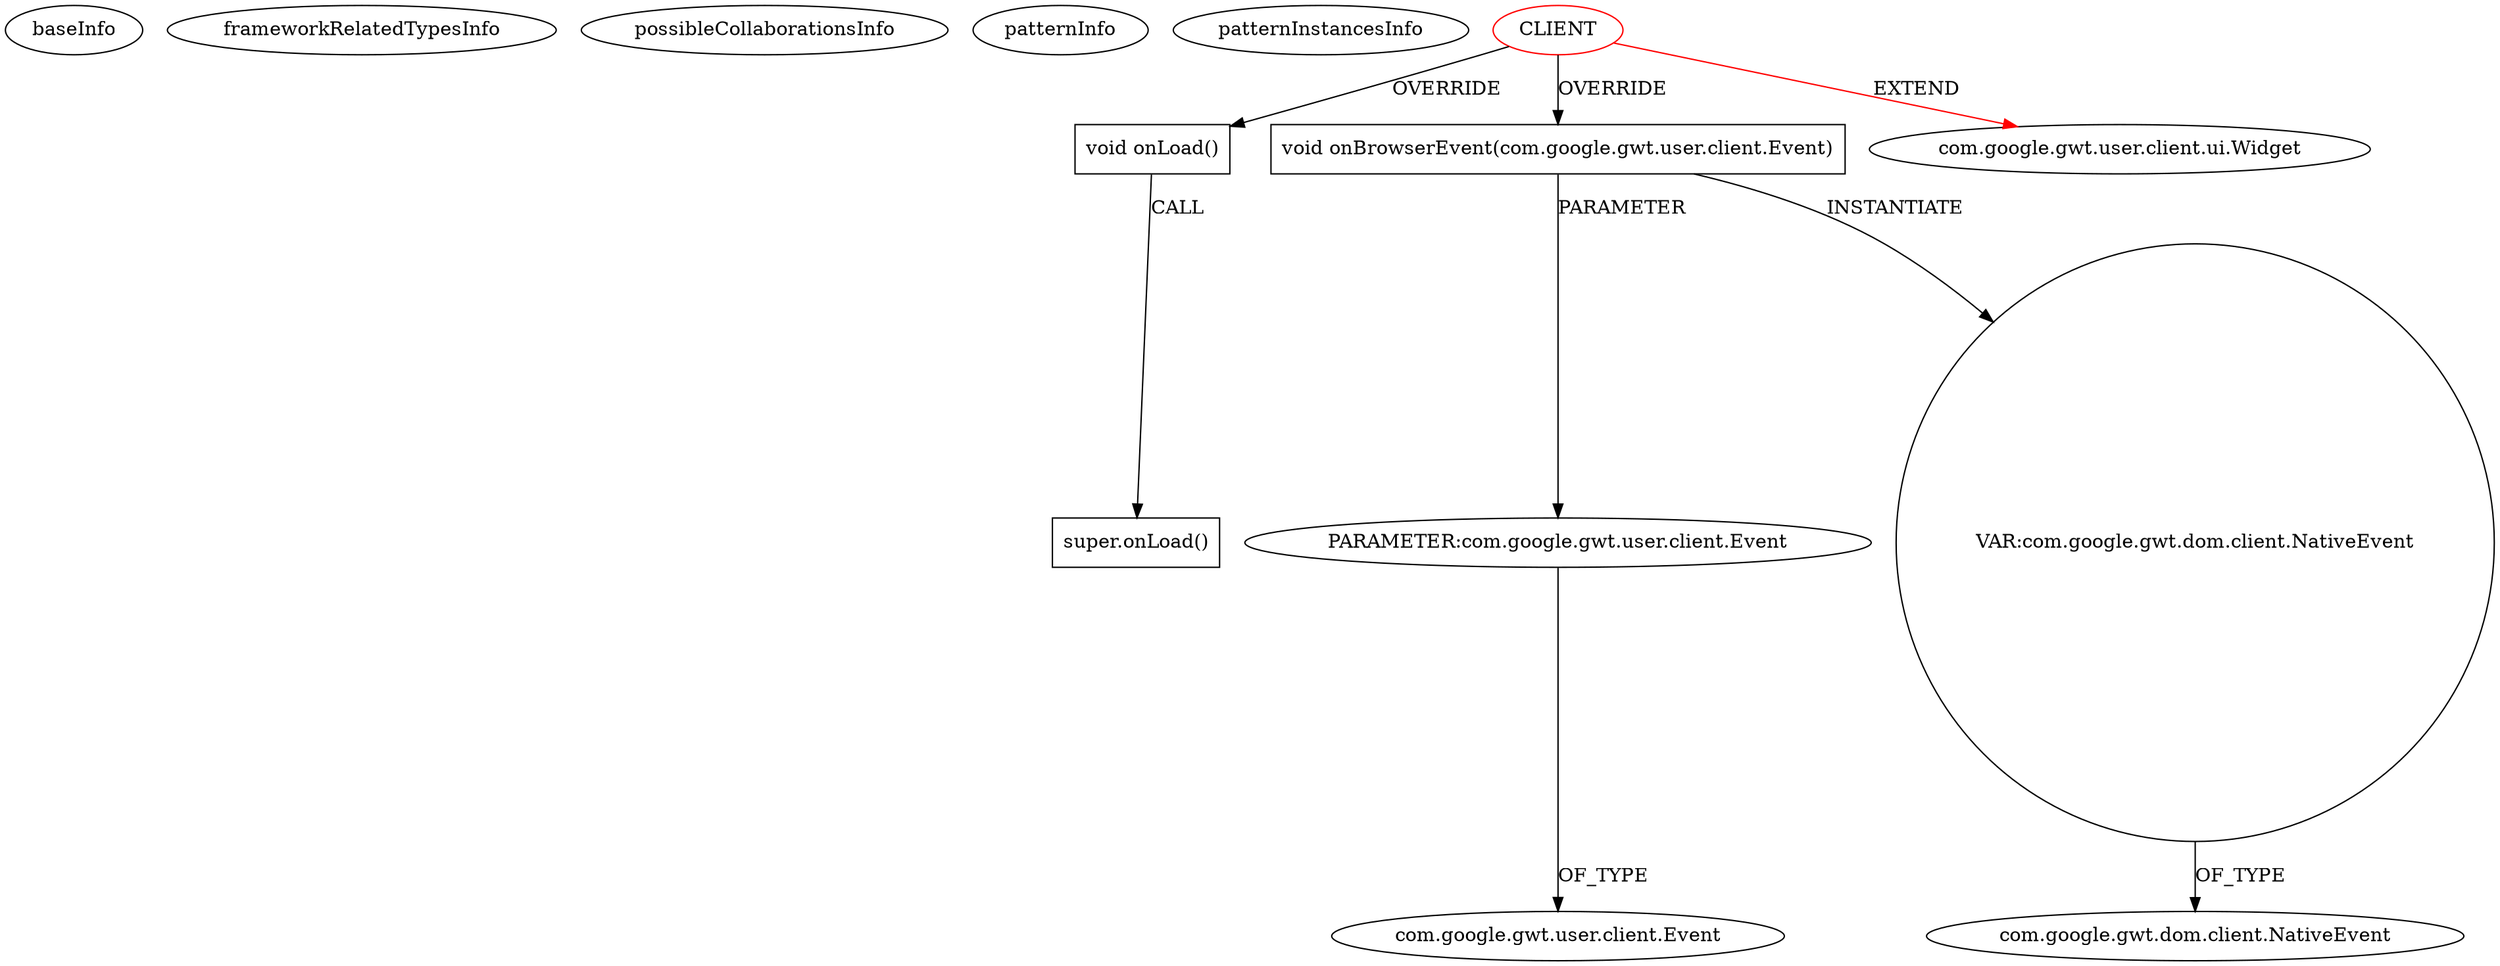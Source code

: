 digraph {
baseInfo[graphId=1436,category="pattern",isAnonymous=false,possibleRelation=false]
frameworkRelatedTypesInfo[0="com.google.gwt.user.client.ui.Widget"]
possibleCollaborationsInfo[]
patternInfo[frequency=2.0,patternRootClient=0]
patternInstancesInfo[0="dapicard-gwt-surface~/dapicard-gwt-surface/gwt-surface-master/gwt-surface/src/main/java/com/axeiya/gwt/surface/client/ContentEditableSurface.java~ContentEditableSurface~1180",1="jhudson8-gwt-jquery-ui~/jhudson8-gwt-jquery-ui/gwt-jquery-ui-master/core/gwt-jquery-ui-mobile/src/main/java/com/google/gwt/jquery/mobile/ui/AbstractCheckableOption.java~AbstractCheckableOption~3175"]
14[label="void onLoad()",vertexType="OVERRIDING_METHOD_DECLARATION",isFrameworkType=false,shape=box]
0[label="CLIENT",vertexType="ROOT_CLIENT_CLASS_DECLARATION",isFrameworkType=false,color=red]
21[label="void onBrowserEvent(com.google.gwt.user.client.Event)",vertexType="OVERRIDING_METHOD_DECLARATION",isFrameworkType=false,shape=box]
15[label="super.onLoad()",vertexType="SUPER_CALL",isFrameworkType=false,shape=box]
1[label="com.google.gwt.user.client.ui.Widget",vertexType="FRAMEWORK_CLASS_TYPE",isFrameworkType=false]
22[label="PARAMETER:com.google.gwt.user.client.Event",vertexType="PARAMETER_DECLARATION",isFrameworkType=false]
23[label="com.google.gwt.user.client.Event",vertexType="FRAMEWORK_CLASS_TYPE",isFrameworkType=false]
27[label="VAR:com.google.gwt.dom.client.NativeEvent",vertexType="VARIABLE_EXPRESION",isFrameworkType=false,shape=circle]
29[label="com.google.gwt.dom.client.NativeEvent",vertexType="FRAMEWORK_CLASS_TYPE",isFrameworkType=false]
14->15[label="CALL"]
21->27[label="INSTANTIATE"]
22->23[label="OF_TYPE"]
27->29[label="OF_TYPE"]
0->21[label="OVERRIDE"]
0->1[label="EXTEND",color=red]
0->14[label="OVERRIDE"]
21->22[label="PARAMETER"]
}
